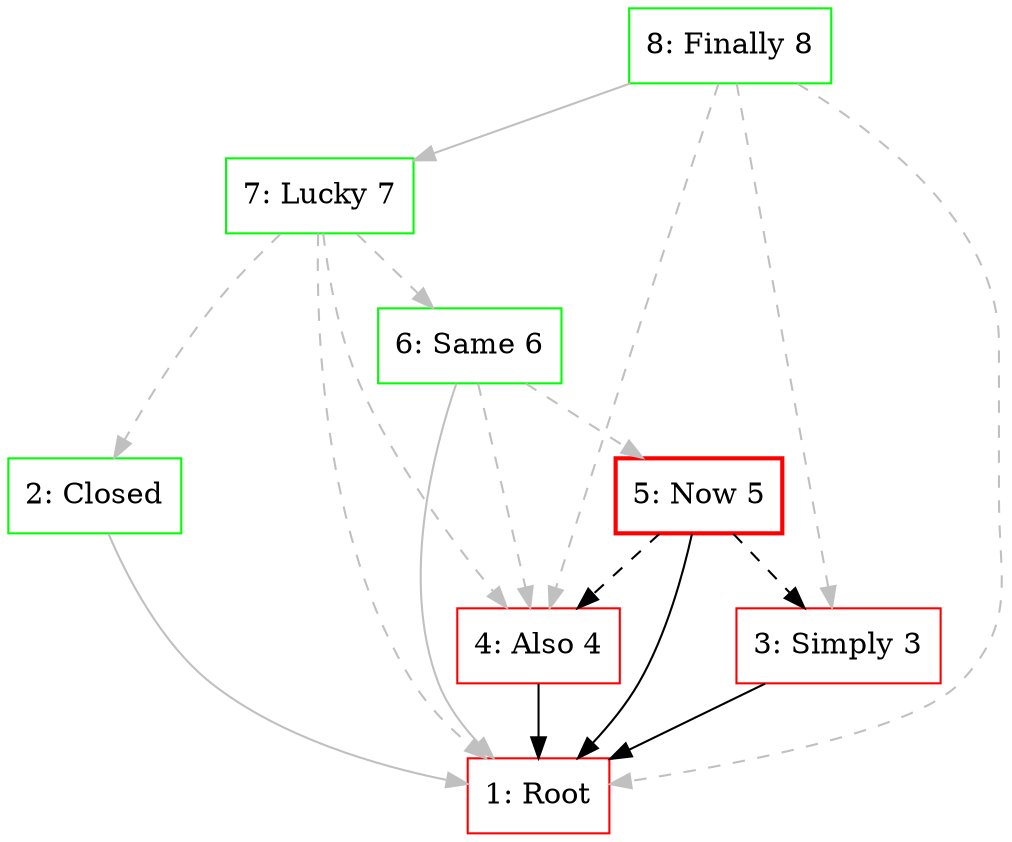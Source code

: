 digraph g {
node [shape=box];
1 [label="1: Root", color=red];
2 [label="2: Closed", color=green];
3 [label="3: Simply 3", color=red];
4 [label="4: Also 4", color=red];
5 [label="5: Now 5", color=red, style=bold];
6 [label="6: Same 6", color=green];
7 [label="7: Lucky 7", color=green];
8 [label="8: Finally 8", color=green];
2 -> 1 [color=gray];
3 -> 1 [color=black];
4 -> 1 [color=black];
5 -> 1 [color=black];
6 -> 1 [color=gray];
7 -> 1 [color=gray, style=dashed];
8 -> 1 [color=gray, style=dashed];
7 -> 2 [color=gray, style=dashed];
5 -> 3 [color=black, style=dashed];
8 -> 3 [color=gray, style=dashed];
5 -> 4 [color=black, style=dashed];
6 -> 4 [color=gray, style=dashed];
7 -> 4 [color=gray, style=dashed];
8 -> 4 [color=gray, style=dashed];
6 -> 5 [color=gray, style=dashed];
7 -> 6 [color=gray, style=dashed];
8 -> 7 [color=gray];
}
